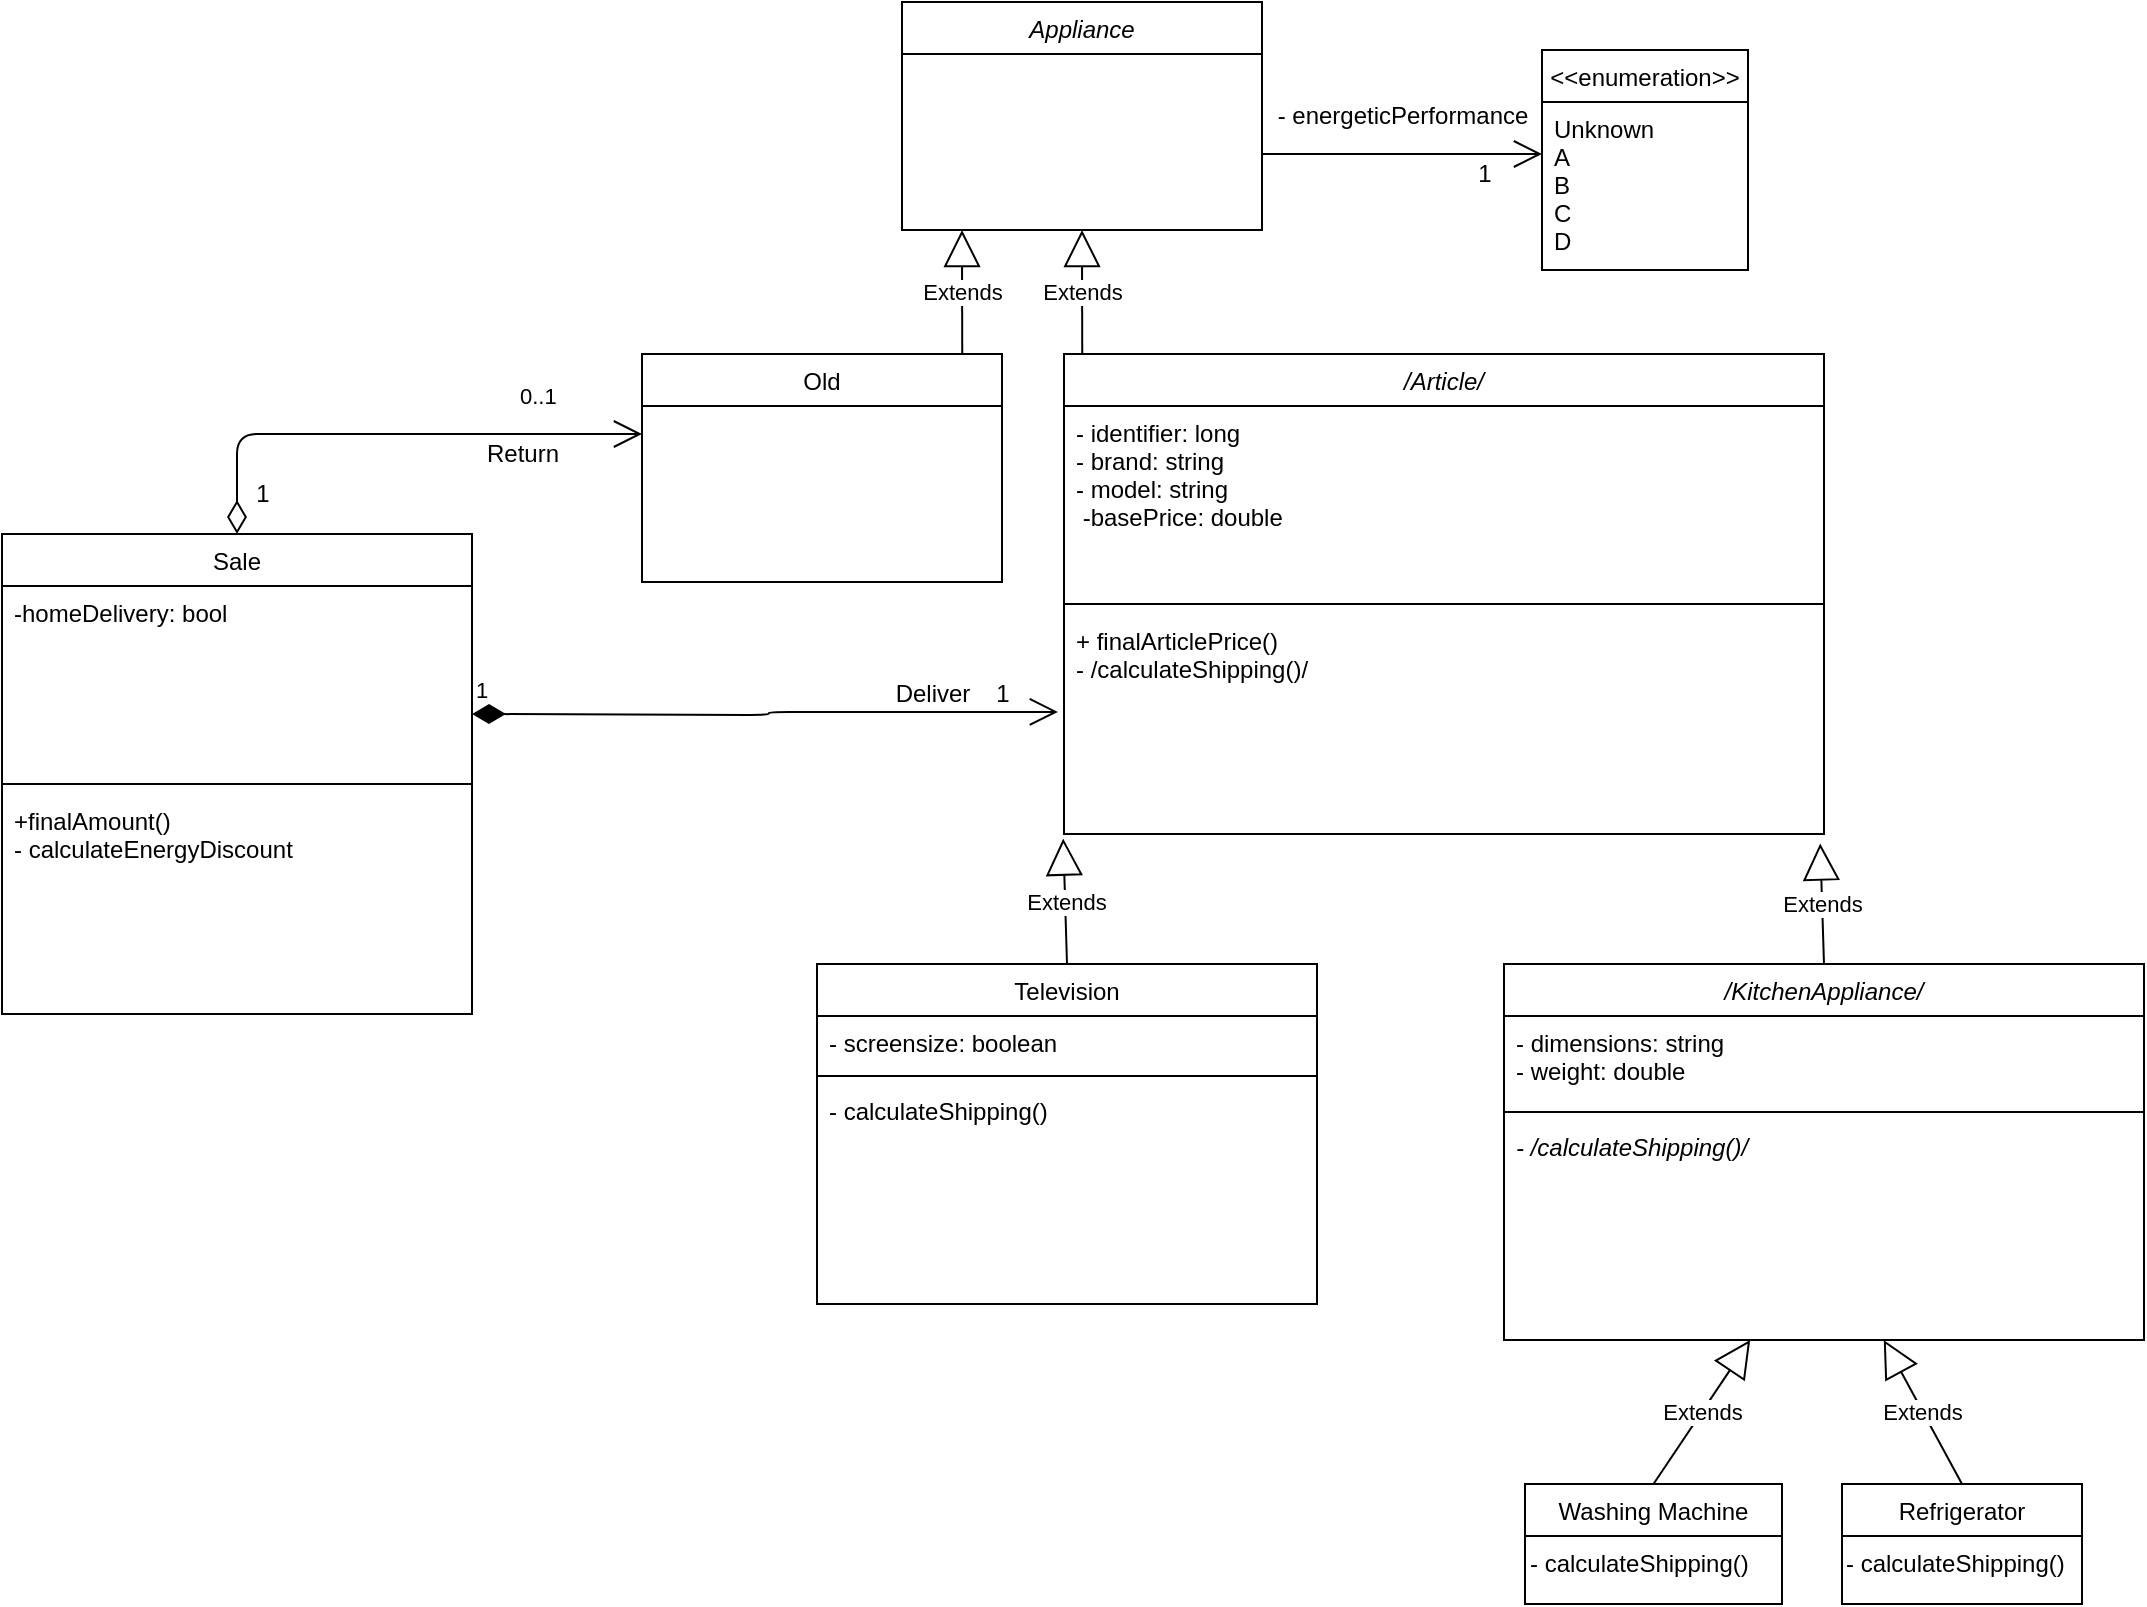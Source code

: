 <mxfile version="12.7.4" type="device"><diagram id="C5RBs43oDa-KdzZeNtuy" name="Page-1"><mxGraphModel dx="2107" dy="1625" grid="1" gridSize="10" guides="1" tooltips="1" connect="1" arrows="1" fold="1" page="1" pageScale="1" pageWidth="827" pageHeight="1169" math="0" shadow="0"><root><mxCell id="WIyWlLk6GJQsqaUBKTNV-0"/><mxCell id="WIyWlLk6GJQsqaUBKTNV-1" parent="WIyWlLk6GJQsqaUBKTNV-0"/><mxCell id="zkfFHV4jXpPFQw0GAbJ--0" value="/Article/" style="swimlane;fontStyle=2;align=center;verticalAlign=top;childLayout=stackLayout;horizontal=1;startSize=26;horizontalStack=0;resizeParent=1;resizeLast=0;collapsible=1;marginBottom=0;rounded=0;shadow=0;strokeWidth=1;" parent="WIyWlLk6GJQsqaUBKTNV-1" vertex="1"><mxGeometry x="31" y="50" width="380" height="240" as="geometry"><mxRectangle x="230" y="140" width="160" height="26" as="alternateBounds"/></mxGeometry></mxCell><mxCell id="zkfFHV4jXpPFQw0GAbJ--3" value="- identifier: long&#10;- brand: string&#10;- model: string&#10; -basePrice: double&#10;" style="text;align=left;verticalAlign=top;spacingLeft=4;spacingRight=4;overflow=hidden;rotatable=0;points=[[0,0.5],[1,0.5]];portConstraint=eastwest;rounded=0;shadow=0;html=0;" parent="zkfFHV4jXpPFQw0GAbJ--0" vertex="1"><mxGeometry y="26" width="380" height="94" as="geometry"/></mxCell><mxCell id="zkfFHV4jXpPFQw0GAbJ--4" value="" style="line;html=1;strokeWidth=1;align=left;verticalAlign=middle;spacingTop=-1;spacingLeft=3;spacingRight=3;rotatable=0;labelPosition=right;points=[];portConstraint=eastwest;" parent="zkfFHV4jXpPFQw0GAbJ--0" vertex="1"><mxGeometry y="120" width="380" height="10" as="geometry"/></mxCell><mxCell id="zkfFHV4jXpPFQw0GAbJ--5" value="+ finalArticlePrice()&#10;- /calculateShipping()/" style="text;align=left;verticalAlign=top;spacingLeft=4;spacingRight=4;overflow=hidden;rotatable=0;points=[[0,0.5],[1,0.5]];portConstraint=eastwest;fontStyle=0" parent="zkfFHV4jXpPFQw0GAbJ--0" vertex="1"><mxGeometry y="130" width="380" height="110" as="geometry"/></mxCell><mxCell id="zkfFHV4jXpPFQw0GAbJ--6" value="Refrigerator" style="swimlane;fontStyle=0;align=center;verticalAlign=top;childLayout=stackLayout;horizontal=1;startSize=26;horizontalStack=0;resizeParent=1;resizeLast=0;collapsible=1;marginBottom=0;rounded=0;shadow=0;strokeWidth=1;" parent="WIyWlLk6GJQsqaUBKTNV-1" vertex="1"><mxGeometry x="420" y="615" width="120" height="60" as="geometry"><mxRectangle x="130" y="380" width="160" height="26" as="alternateBounds"/></mxGeometry></mxCell><mxCell id="uGypgGcUjiOVKAYvdFWx-5" value="- calculateShipping()" style="text;html=1;" parent="zkfFHV4jXpPFQw0GAbJ--6" vertex="1"><mxGeometry y="26" width="120" height="30" as="geometry"/></mxCell><mxCell id="wLffEGJdC9sYBgLEVYon-2" value="&lt;&lt;enumeration&gt;&gt;" style="swimlane;fontStyle=0;childLayout=stackLayout;horizontal=1;startSize=26;fillColor=none;horizontalStack=0;resizeParent=1;resizeParentMax=0;resizeLast=0;collapsible=1;marginBottom=0;" parent="WIyWlLk6GJQsqaUBKTNV-1" vertex="1"><mxGeometry x="270" y="-102" width="103" height="110" as="geometry"/></mxCell><mxCell id="wLffEGJdC9sYBgLEVYon-3" value="Unknown&#10;A&#10;B&#10;C&#10;D" style="text;strokeColor=none;fillColor=none;align=left;verticalAlign=top;spacingLeft=4;spacingRight=4;overflow=hidden;rotatable=0;points=[[0,0.5],[1,0.5]];portConstraint=eastwest;" parent="wLffEGJdC9sYBgLEVYon-2" vertex="1"><mxGeometry y="26" width="103" height="84" as="geometry"/></mxCell><mxCell id="wLffEGJdC9sYBgLEVYon-6" value="- energeticPerformance" style="text;html=1;align=center;verticalAlign=middle;resizable=0;points=[];autosize=1;" parent="WIyWlLk6GJQsqaUBKTNV-1" vertex="1"><mxGeometry x="130" y="-79" width="140" height="20" as="geometry"/></mxCell><mxCell id="wLffEGJdC9sYBgLEVYon-15" value="1" style="text;html=1;align=center;verticalAlign=middle;resizable=0;points=[];autosize=1;" parent="WIyWlLk6GJQsqaUBKTNV-1" vertex="1"><mxGeometry x="231" y="-50" width="20" height="20" as="geometry"/></mxCell><mxCell id="wLffEGJdC9sYBgLEVYon-16" value="Washing Machine" style="swimlane;fontStyle=0;align=center;verticalAlign=top;childLayout=stackLayout;horizontal=1;startSize=26;horizontalStack=0;resizeParent=1;resizeLast=0;collapsible=1;marginBottom=0;rounded=0;shadow=0;strokeWidth=1;" parent="WIyWlLk6GJQsqaUBKTNV-1" vertex="1"><mxGeometry x="261.5" y="615" width="128.5" height="60" as="geometry"><mxRectangle x="130" y="380" width="160" height="26" as="alternateBounds"/></mxGeometry></mxCell><mxCell id="uGypgGcUjiOVKAYvdFWx-4" value="- calculateShipping()" style="text;html=1;" parent="wLffEGJdC9sYBgLEVYon-16" vertex="1"><mxGeometry y="26" width="128.5" height="30" as="geometry"/></mxCell><mxCell id="wLffEGJdC9sYBgLEVYon-20" value="Television" style="swimlane;fontStyle=0;align=center;verticalAlign=top;childLayout=stackLayout;horizontal=1;startSize=26;horizontalStack=0;resizeParent=1;resizeLast=0;collapsible=1;marginBottom=0;rounded=0;shadow=0;strokeWidth=1;" parent="WIyWlLk6GJQsqaUBKTNV-1" vertex="1"><mxGeometry x="-92.5" y="355" width="250" height="170" as="geometry"><mxRectangle x="130" y="380" width="160" height="26" as="alternateBounds"/></mxGeometry></mxCell><mxCell id="wLffEGJdC9sYBgLEVYon-21" value="- screensize: boolean" style="text;align=left;verticalAlign=top;spacingLeft=4;spacingRight=4;overflow=hidden;rotatable=0;points=[[0,0.5],[1,0.5]];portConstraint=eastwest;" parent="wLffEGJdC9sYBgLEVYon-20" vertex="1"><mxGeometry y="26" width="250" height="26" as="geometry"/></mxCell><mxCell id="wLffEGJdC9sYBgLEVYon-22" value="" style="line;html=1;strokeWidth=1;align=left;verticalAlign=middle;spacingTop=-1;spacingLeft=3;spacingRight=3;rotatable=0;labelPosition=right;points=[];portConstraint=eastwest;" parent="wLffEGJdC9sYBgLEVYon-20" vertex="1"><mxGeometry y="52" width="250" height="8" as="geometry"/></mxCell><mxCell id="xj2Mh3ST0JQL5VK_stlS-11" value="- calculateShipping()" style="text;align=left;verticalAlign=top;spacingLeft=4;spacingRight=4;overflow=hidden;rotatable=0;points=[[0,0.5],[1,0.5]];portConstraint=eastwest;" parent="wLffEGJdC9sYBgLEVYon-20" vertex="1"><mxGeometry y="60" width="250" height="110" as="geometry"/></mxCell><mxCell id="HrU2oZ4Bxs4CHH_efHkD-0" value="/KitchenAppliance/" style="swimlane;fontStyle=2;align=center;verticalAlign=top;childLayout=stackLayout;horizontal=1;startSize=26;horizontalStack=0;resizeParent=1;resizeLast=0;collapsible=1;marginBottom=0;rounded=0;shadow=0;strokeWidth=1;" parent="WIyWlLk6GJQsqaUBKTNV-1" vertex="1"><mxGeometry x="251" y="355" width="320" height="188" as="geometry"><mxRectangle x="130" y="380" width="160" height="26" as="alternateBounds"/></mxGeometry></mxCell><mxCell id="HrU2oZ4Bxs4CHH_efHkD-1" value="- dimensions: string&#10;- weight: double" style="text;align=left;verticalAlign=top;spacingLeft=4;spacingRight=4;overflow=hidden;rotatable=0;points=[[0,0.5],[1,0.5]];portConstraint=eastwest;" parent="HrU2oZ4Bxs4CHH_efHkD-0" vertex="1"><mxGeometry y="26" width="320" height="44" as="geometry"/></mxCell><mxCell id="HrU2oZ4Bxs4CHH_efHkD-2" value="" style="line;html=1;strokeWidth=1;align=left;verticalAlign=middle;spacingTop=-1;spacingLeft=3;spacingRight=3;rotatable=0;labelPosition=right;points=[];portConstraint=eastwest;" parent="HrU2oZ4Bxs4CHH_efHkD-0" vertex="1"><mxGeometry y="70" width="320" height="8" as="geometry"/></mxCell><mxCell id="HrU2oZ4Bxs4CHH_efHkD-3" value="- /calculateShipping()/" style="text;align=left;verticalAlign=top;spacingLeft=4;spacingRight=4;overflow=hidden;rotatable=0;points=[[0,0.5],[1,0.5]];portConstraint=eastwest;fontStyle=2" parent="HrU2oZ4Bxs4CHH_efHkD-0" vertex="1"><mxGeometry y="78" width="320" height="110" as="geometry"/></mxCell><mxCell id="HrU2oZ4Bxs4CHH_efHkD-6" value="Extends" style="endArrow=block;endSize=16;endFill=0;html=1;exitX=0.5;exitY=0;exitDx=0;exitDy=0;" parent="WIyWlLk6GJQsqaUBKTNV-1" source="wLffEGJdC9sYBgLEVYon-16" target="HrU2oZ4Bxs4CHH_efHkD-3" edge="1"><mxGeometry width="160" relative="1" as="geometry"><mxPoint x="-220" y="720" as="sourcePoint"/><mxPoint x="-60" y="720" as="targetPoint"/></mxGeometry></mxCell><mxCell id="HrU2oZ4Bxs4CHH_efHkD-7" value="Extends" style="endArrow=block;endSize=16;endFill=0;html=1;exitX=0.5;exitY=0;exitDx=0;exitDy=0;" parent="WIyWlLk6GJQsqaUBKTNV-1" source="zkfFHV4jXpPFQw0GAbJ--6" target="HrU2oZ4Bxs4CHH_efHkD-3" edge="1"><mxGeometry width="160" relative="1" as="geometry"><mxPoint x="300" y="490" as="sourcePoint"/><mxPoint x="396.945" y="418" as="targetPoint"/></mxGeometry></mxCell><mxCell id="HrU2oZ4Bxs4CHH_efHkD-9" value="Extends" style="endArrow=block;endSize=16;endFill=0;html=1;exitX=0.5;exitY=0;exitDx=0;exitDy=0;entryX=0.995;entryY=1.043;entryDx=0;entryDy=0;entryPerimeter=0;" parent="WIyWlLk6GJQsqaUBKTNV-1" source="HrU2oZ4Bxs4CHH_efHkD-0" target="zkfFHV4jXpPFQw0GAbJ--5" edge="1"><mxGeometry width="160" relative="1" as="geometry"><mxPoint x="300" y="490" as="sourcePoint"/><mxPoint x="396.945" y="418" as="targetPoint"/></mxGeometry></mxCell><mxCell id="HrU2oZ4Bxs4CHH_efHkD-10" value="Extends" style="endArrow=block;endSize=16;endFill=0;html=1;exitX=0.5;exitY=0;exitDx=0;exitDy=0;entryX=-0.001;entryY=1.021;entryDx=0;entryDy=0;entryPerimeter=0;" parent="WIyWlLk6GJQsqaUBKTNV-1" source="wLffEGJdC9sYBgLEVYon-20" target="zkfFHV4jXpPFQw0GAbJ--5" edge="1"><mxGeometry width="160" relative="1" as="geometry"><mxPoint x="300" y="490" as="sourcePoint"/><mxPoint x="260" y="150" as="targetPoint"/></mxGeometry></mxCell><mxCell id="xj2Mh3ST0JQL5VK_stlS-4" value="Old" style="swimlane;fontStyle=0;align=center;verticalAlign=top;childLayout=stackLayout;horizontal=1;startSize=26;horizontalStack=0;resizeParent=1;resizeLast=0;collapsible=1;marginBottom=0;rounded=0;shadow=0;strokeWidth=1;" parent="WIyWlLk6GJQsqaUBKTNV-1" vertex="1"><mxGeometry x="-180" y="50" width="180" height="114" as="geometry"><mxRectangle x="130" y="380" width="160" height="26" as="alternateBounds"/></mxGeometry></mxCell><mxCell id="xj2Mh3ST0JQL5VK_stlS-19" value="Appliance" style="swimlane;fontStyle=2;align=center;verticalAlign=top;childLayout=stackLayout;horizontal=1;startSize=26;horizontalStack=0;resizeParent=1;resizeLast=0;collapsible=1;marginBottom=0;rounded=0;shadow=0;strokeWidth=1;" parent="WIyWlLk6GJQsqaUBKTNV-1" vertex="1"><mxGeometry x="-50" y="-126" width="180" height="114" as="geometry"><mxRectangle x="130" y="380" width="160" height="26" as="alternateBounds"/></mxGeometry></mxCell><mxCell id="xj2Mh3ST0JQL5VK_stlS-24" value="Extends" style="endArrow=block;endSize=16;endFill=0;html=1;exitX=0.024;exitY=0;exitDx=0;exitDy=0;entryX=0.5;entryY=1;entryDx=0;entryDy=0;exitPerimeter=0;" parent="WIyWlLk6GJQsqaUBKTNV-1" source="zkfFHV4jXpPFQw0GAbJ--0" target="xj2Mh3ST0JQL5VK_stlS-19" edge="1"><mxGeometry width="160" relative="1" as="geometry"><mxPoint x="35" y="365" as="sourcePoint"/><mxPoint x="40.62" y="302.31" as="targetPoint"/></mxGeometry></mxCell><mxCell id="xj2Mh3ST0JQL5VK_stlS-25" value="Extends" style="endArrow=block;endSize=16;endFill=0;html=1;exitX=0.024;exitY=0;exitDx=0;exitDy=0;entryX=0.5;entryY=1;entryDx=0;entryDy=0;exitPerimeter=0;" parent="WIyWlLk6GJQsqaUBKTNV-1" edge="1"><mxGeometry width="160" relative="1" as="geometry"><mxPoint x="-19.88" y="50" as="sourcePoint"/><mxPoint x="-20" y="-12" as="targetPoint"/></mxGeometry></mxCell><mxCell id="xj2Mh3ST0JQL5VK_stlS-27" value="" style="endArrow=open;endFill=1;endSize=12;html=1;" parent="WIyWlLk6GJQsqaUBKTNV-1" edge="1"><mxGeometry width="160" relative="1" as="geometry"><mxPoint x="130" y="-50" as="sourcePoint"/><mxPoint x="270" y="-50" as="targetPoint"/></mxGeometry></mxCell><mxCell id="xj2Mh3ST0JQL5VK_stlS-40" value="0..1" style="endArrow=open;html=1;endSize=12;startArrow=diamondThin;startSize=14;startFill=0;edgeStyle=orthogonalEdgeStyle;align=left;verticalAlign=bottom;exitX=0.5;exitY=0;exitDx=0;exitDy=0;" parent="WIyWlLk6GJQsqaUBKTNV-1" source="xj2Mh3ST0JQL5VK_stlS-44" edge="1"><mxGeometry x="0.5" y="10" relative="1" as="geometry"><mxPoint x="-315" y="30" as="sourcePoint"/><mxPoint x="-180" y="90" as="targetPoint"/><mxPoint as="offset"/><Array as="points"><mxPoint x="-383" y="90"/></Array></mxGeometry></mxCell><mxCell id="xj2Mh3ST0JQL5VK_stlS-41" value="Return" style="text;html=1;align=center;verticalAlign=middle;resizable=0;points=[];autosize=1;" parent="WIyWlLk6GJQsqaUBKTNV-1" vertex="1"><mxGeometry x="-265" y="90" width="50" height="20" as="geometry"/></mxCell><mxCell id="xj2Mh3ST0JQL5VK_stlS-42" value="Deliver" style="text;html=1;align=center;verticalAlign=middle;resizable=0;points=[];autosize=1;" parent="WIyWlLk6GJQsqaUBKTNV-1" vertex="1"><mxGeometry x="-60" y="210" width="50" height="20" as="geometry"/></mxCell><mxCell id="xj2Mh3ST0JQL5VK_stlS-44" value="Sale" style="swimlane;fontStyle=0;align=center;verticalAlign=top;childLayout=stackLayout;horizontal=1;startSize=26;horizontalStack=0;resizeParent=1;resizeLast=0;collapsible=1;marginBottom=0;rounded=0;shadow=0;strokeWidth=1;" parent="WIyWlLk6GJQsqaUBKTNV-1" vertex="1"><mxGeometry x="-500" y="140" width="235" height="240" as="geometry"><mxRectangle x="230" y="140" width="160" height="26" as="alternateBounds"/></mxGeometry></mxCell><mxCell id="xj2Mh3ST0JQL5VK_stlS-45" value="-homeDelivery: bool" style="text;align=left;verticalAlign=top;spacingLeft=4;spacingRight=4;overflow=hidden;rotatable=0;points=[[0,0.5],[1,0.5]];portConstraint=eastwest;rounded=0;shadow=0;html=0;" parent="xj2Mh3ST0JQL5VK_stlS-44" vertex="1"><mxGeometry y="26" width="235" height="94" as="geometry"/></mxCell><mxCell id="xj2Mh3ST0JQL5VK_stlS-46" value="" style="line;html=1;strokeWidth=1;align=left;verticalAlign=middle;spacingTop=-1;spacingLeft=3;spacingRight=3;rotatable=0;labelPosition=right;points=[];portConstraint=eastwest;" parent="xj2Mh3ST0JQL5VK_stlS-44" vertex="1"><mxGeometry y="120" width="235" height="10" as="geometry"/></mxCell><mxCell id="xj2Mh3ST0JQL5VK_stlS-47" value="+finalAmount()&#10;- calculateEnergyDiscount" style="text;align=left;verticalAlign=top;spacingLeft=4;spacingRight=4;overflow=hidden;rotatable=0;points=[[0,0.5],[1,0.5]];portConstraint=eastwest;fontStyle=0" parent="xj2Mh3ST0JQL5VK_stlS-44" vertex="1"><mxGeometry y="130" width="235" height="110" as="geometry"/></mxCell><mxCell id="uGypgGcUjiOVKAYvdFWx-0" value="1" style="endArrow=open;html=1;endSize=12;startArrow=diamondThin;startSize=14;startFill=1;edgeStyle=orthogonalEdgeStyle;align=left;verticalAlign=bottom;entryX=-0.008;entryY=0.445;entryDx=0;entryDy=0;entryPerimeter=0;" parent="WIyWlLk6GJQsqaUBKTNV-1" target="zkfFHV4jXpPFQw0GAbJ--5" edge="1"><mxGeometry x="-1" y="3" relative="1" as="geometry"><mxPoint x="-265" y="230" as="sourcePoint"/><mxPoint x="-105" y="230" as="targetPoint"/></mxGeometry></mxCell><mxCell id="uGypgGcUjiOVKAYvdFWx-1" value="1" style="text;html=1;align=center;verticalAlign=middle;resizable=0;points=[];autosize=1;" parent="WIyWlLk6GJQsqaUBKTNV-1" vertex="1"><mxGeometry x="-10" y="210" width="20" height="20" as="geometry"/></mxCell><mxCell id="uGypgGcUjiOVKAYvdFWx-2" value="1" style="text;html=1;align=center;verticalAlign=middle;resizable=0;points=[];autosize=1;" parent="WIyWlLk6GJQsqaUBKTNV-1" vertex="1"><mxGeometry x="-380" y="110" width="20" height="20" as="geometry"/></mxCell></root></mxGraphModel></diagram></mxfile>